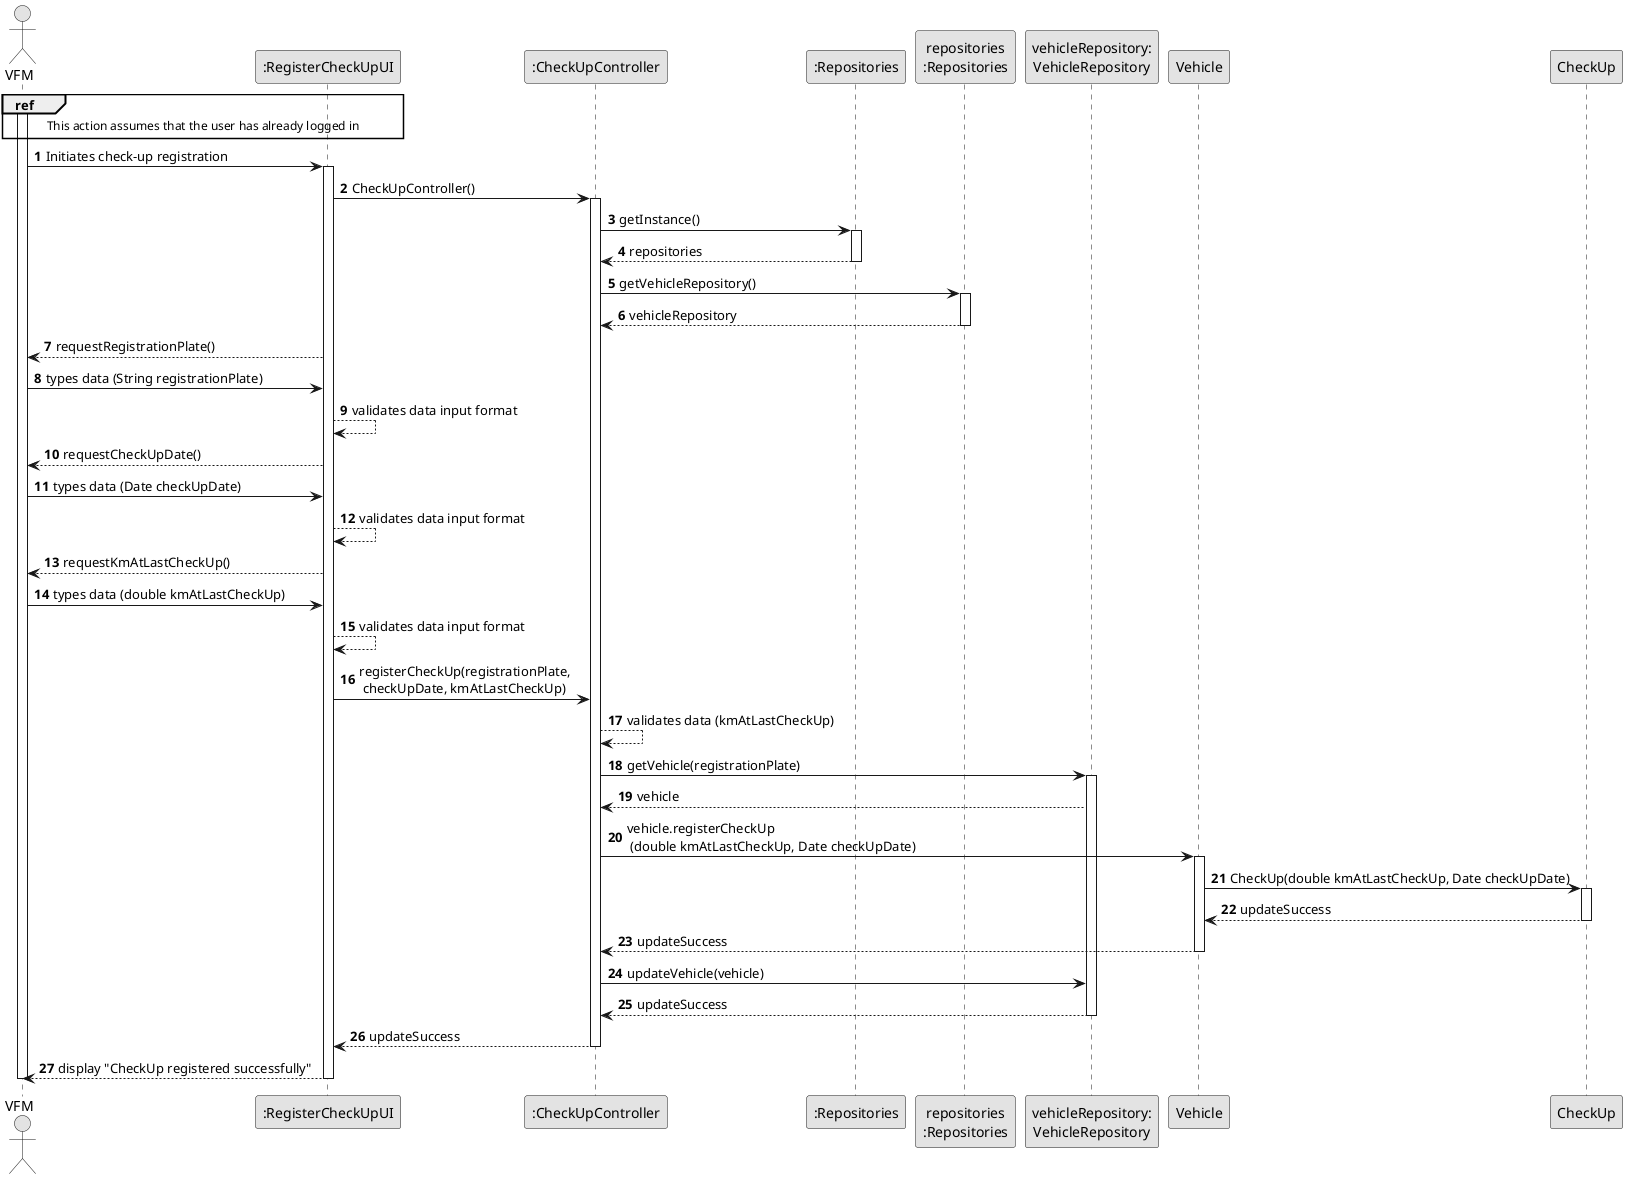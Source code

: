 
@startuml
skinparam monochrome true
skinparam packageStyle rectangle
skinparam shadowing false

autonumber



'hide footbox
actor "VFM"
participant ":RegisterCheckUpUI" as UI
participant ":CheckUpController"
participant "vehicleRepository:\nVehicleRepository" as VehicleRepository
participant  ":Repositories"
participant "repositories\n:Repositories"
participant  "VehicleRepository"
participant "Vehicle"
participant "CheckUp"




activate VFM

ref over VFM, UI : This action assumes that the user has already logged in

    VFM -> UI : Initiates check-up registration



    activate UI
        UI -> ":CheckUpController" : CheckUpController()
                activate ":CheckUpController"
                ":CheckUpController" -> ":Repositories": getInstance()
                            activate ":Repositories"
                            ":Repositories" --> ":CheckUpController": repositories
                            deactivate
                            ":CheckUpController" -> "repositories\n:Repositories" : getVehicleRepository()
                            activate "repositories\n:Repositories"
                            "repositories\n:Repositories" --> ":CheckUpController" : vehicleRepository
                            deactivate "repositories\n:Repositories"

        UI --> VFM : requestRegistrationPlate()
        VFM -> UI : types data (String registrationPlate)
        UI --> UI : validates data input format
        UI --> VFM : requestCheckUpDate()
        VFM -> UI : types data (Date checkUpDate)
        UI --> UI : validates data input format
        UI --> VFM : requestKmAtLastCheckUp()
        VFM -> UI : types data (double kmAtLastCheckUp)
        UI --> UI : validates data input format

        UI -> ":CheckUpController" : registerCheckUp(registrationPlate, \n checkUpDate, kmAtLastCheckUp)


":CheckUpController" -->  ":CheckUpController" : validates data (kmAtLastCheckUp)
            ":CheckUpController" -> VehicleRepository : getVehicle(registrationPlate)
            activate VehicleRepository
            "VehicleRepository" --> ":CheckUpController" : vehicle






            ":CheckUpController" -> "Vehicle" : vehicle.registerCheckUp \n (double kmAtLastCheckUp, Date checkUpDate)
                        activate "Vehicle"

            "Vehicle" -> "CheckUp" : CheckUp(double kmAtLastCheckUp, Date checkUpDate)
                        activate "CheckUp"




            "CheckUp" --> "Vehicle": updateSuccess

            deactivate "CheckUp"

            Vehicle --> ":CheckUpController" : updateSuccess
                                                    deactivate "Vehicle"

                                    ":CheckUpController" -> "VehicleRepository" : updateVehicle(vehicle)

            "VehicleRepository" --> ":CheckUpController" : updateSuccess
            deactivate VehicleRepository

            ":CheckUpController" --> UI : updateSuccess
        deactivate ":CheckUpController"

        UI --> VFM : display "CheckUp registered successfully"
    deactivate UI

deactivate VFM

@enduml